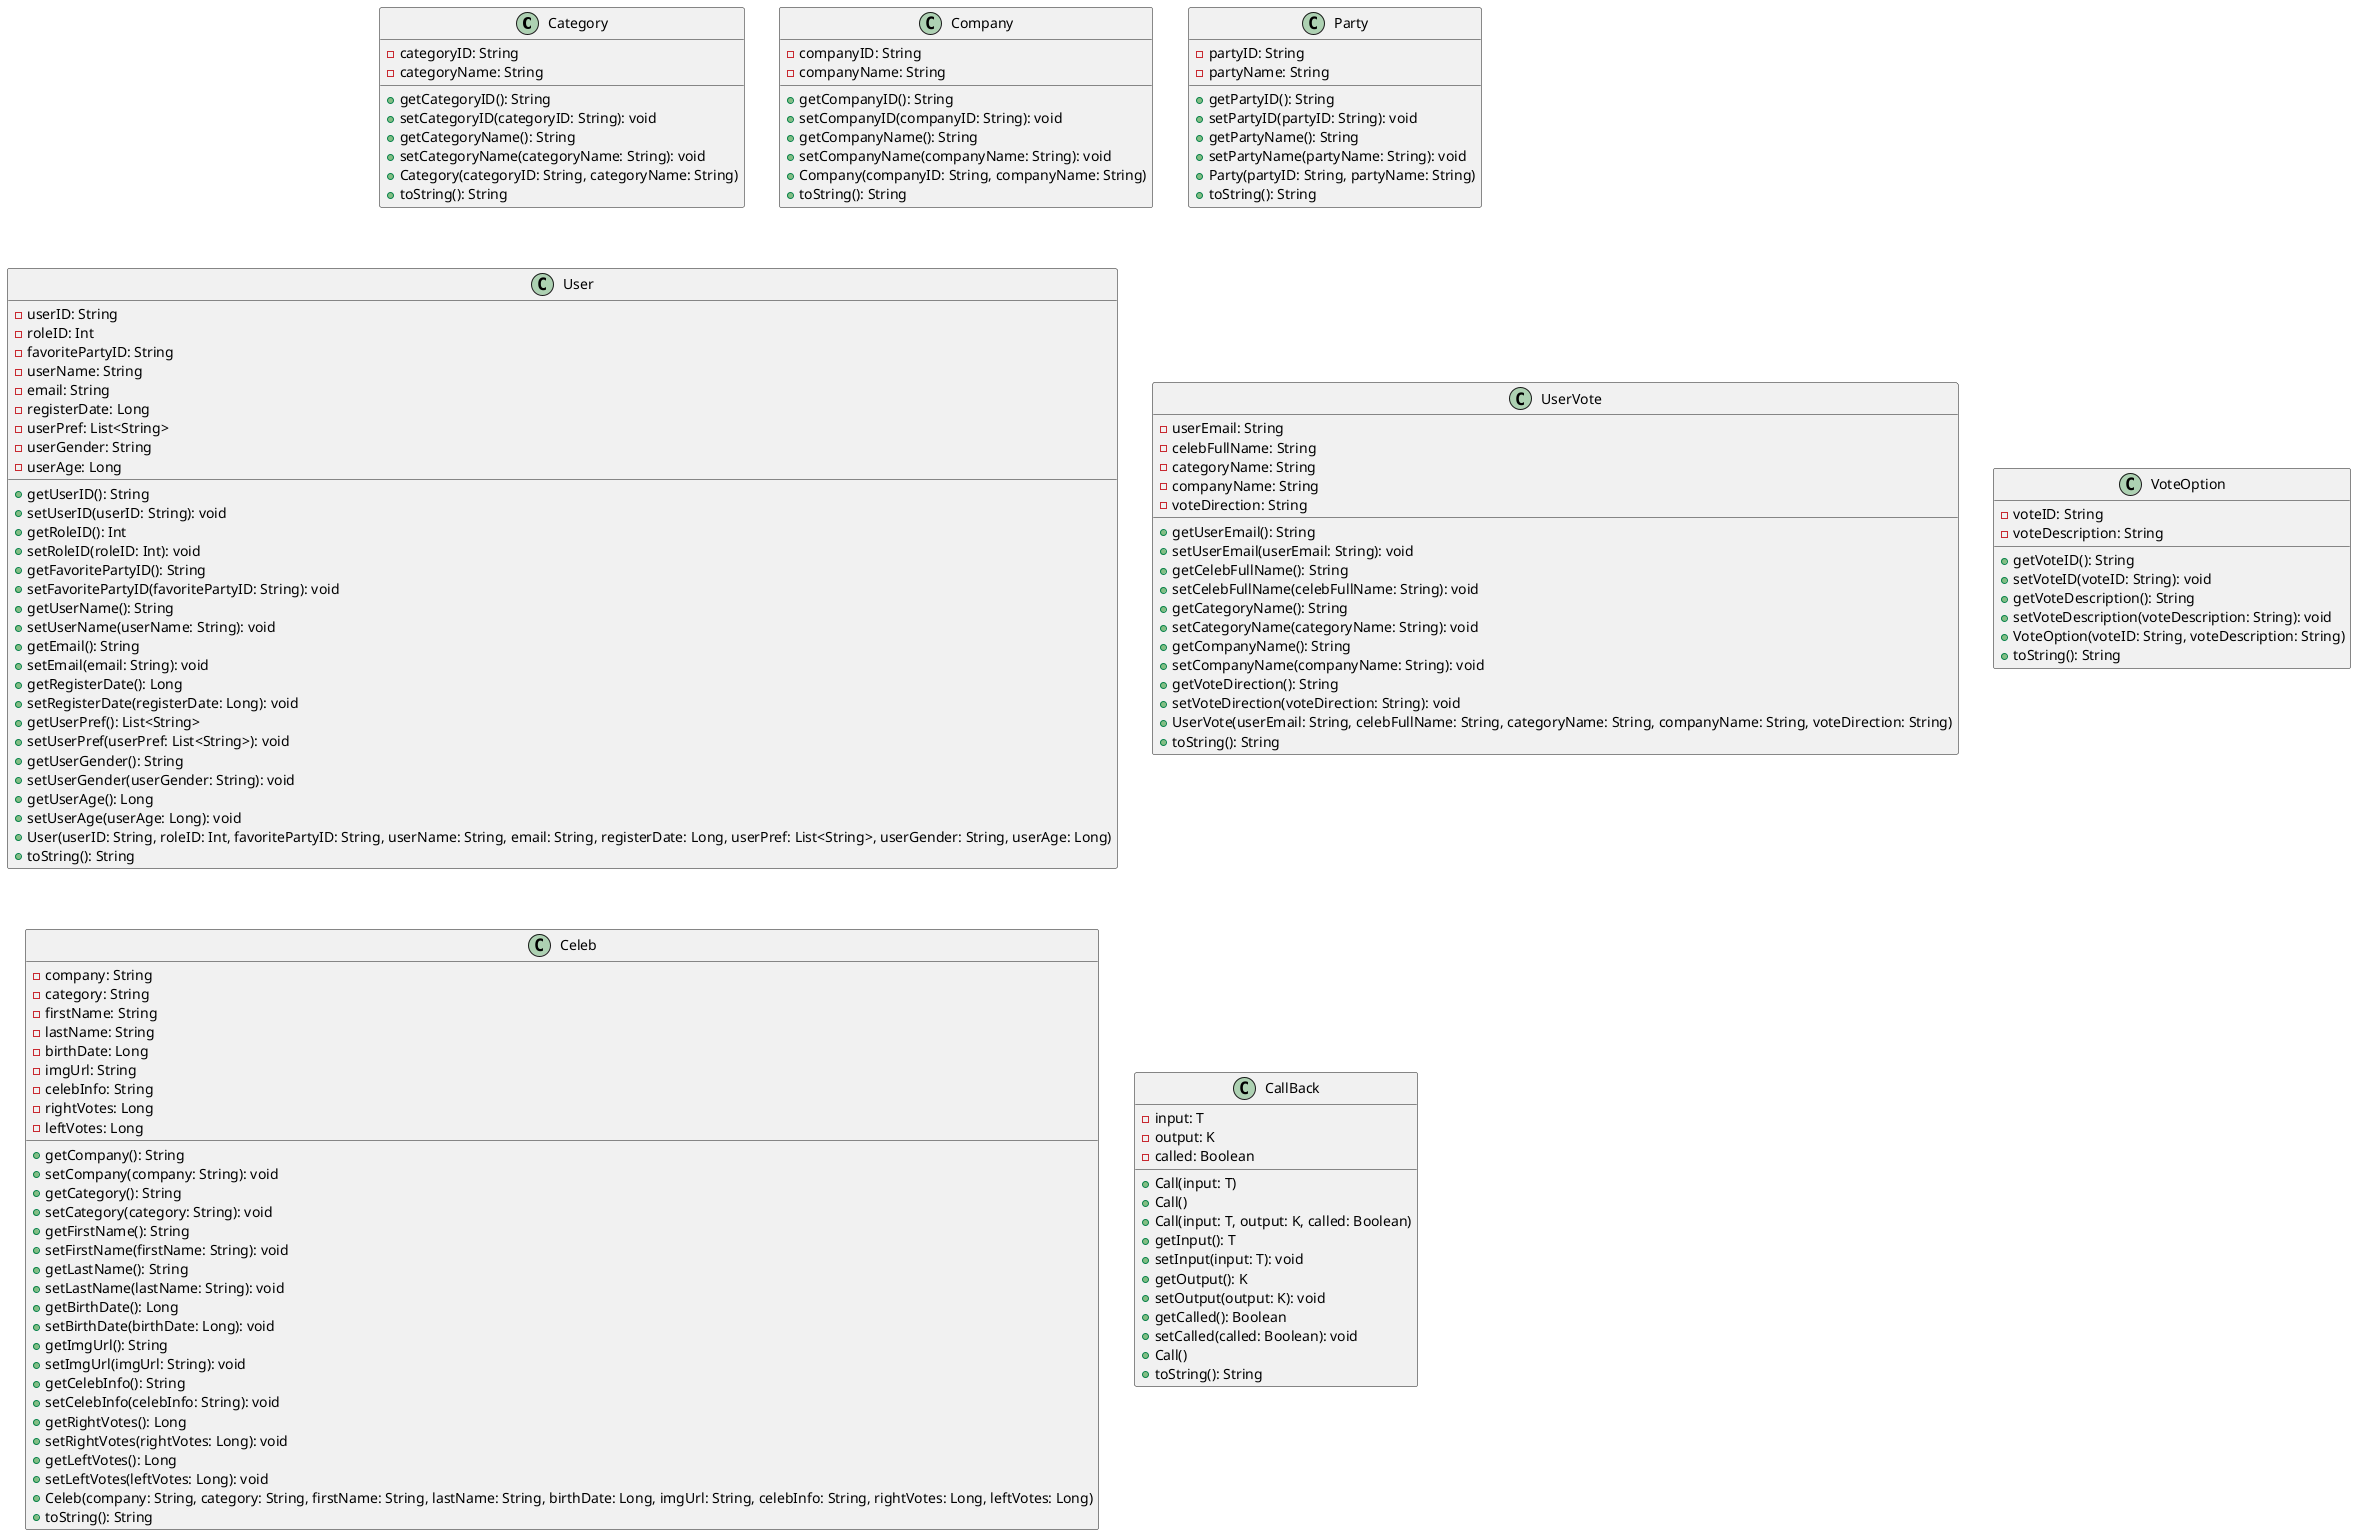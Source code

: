 @startuml
'https://plantuml.com/class-diagram

'abstract class AbstractList
'abstract AbstractCollection
'interface List
'interface Collection

' create a class named Category that has two properties,
' categoryID: String, and categoryName: String
' and has getters and setters for each property
' and a constructor that takes two parameters
' and a toString method
class Category {
    -categoryID: String
    -categoryName: String
    +getCategoryID(): String
    +setCategoryID(categoryID: String): void
    +getCategoryName(): String
    +setCategoryName(categoryName: String): void
    +Category(categoryID: String, categoryName: String)
    +toString(): String
}

' create a class named Company that has two properties, companyID: String, and companyName: String
' and has getters and setters for each property
' and a constructor that takes two parameters
' and a toString method
class Company {
    -companyID: String
    -companyName: String
    +getCompanyID(): String
    +setCompanyID(companyID: String): void
    +getCompanyName(): String
    +setCompanyName(companyName: String): void
    +Company(companyID: String, companyName: String)
    +toString(): String
}


' create a class named Party that has two properties, partyID: String, and partyName: String
' and has getters and setters for each property
' and a constructor that takes two parameters
' and a toString method

class Party {
    -partyID: String
    -partyName: String
    +getPartyID(): String
    +setPartyID(partyID: String): void
    +getPartyName(): String
    +setPartyName(partyName: String): void
    +Party(partyID: String, partyName: String)
    +toString(): String
}

' create a class named User that has 9 properties,
' userID : String , roleID : Int
' favoritePartyID : String , userName: String
' email : String , registerDate : Long
' userPref : List<String> , userGender: String
' userAge : Long
' and has getters and setters for each property
' and a constructor that takes 9 parameters
' and a toString method

class User {
    -userID: String
    -roleID: Int
    -favoritePartyID: String
    -userName: String
    -email: String
    -registerDate: Long
    -userPref: List<String>
    -userGender: String
    -userAge: Long
    +getUserID(): String
    +setUserID(userID: String): void
    +getRoleID(): Int
    +setRoleID(roleID: Int): void
    +getFavoritePartyID(): String
    +setFavoritePartyID(favoritePartyID: String): void
    +getUserName(): String
    +setUserName(userName: String): void
    +getEmail(): String
    +setEmail(email: String): void
    +getRegisterDate(): Long
    +setRegisterDate(registerDate: Long): void
    +getUserPref(): List<String>
    +setUserPref(userPref: List<String>): void
    +getUserGender(): String
    +setUserGender(userGender: String): void
    +getUserAge(): Long
    +setUserAge(userAge: Long): void
    +User(userID: String, roleID: Int, favoritePartyID: String, userName: String, email: String, registerDate: Long, userPref: List<String>, userGender: String, userAge: Long)
    +toString(): String
}


' create a class named UserVote that has 5 properties,
' userEmail: String , CelebFullName : String
' CategoryName : String , CompanyName : String
' VoteDirection : String
' and has getters and setters for each property
' and a constructor that takes 5 parameters
' and a toString method

class UserVote {
    -userEmail: String
    -celebFullName: String
    -categoryName: String
    -companyName: String
    -voteDirection: String
    +getUserEmail(): String
    +setUserEmail(userEmail: String): void
    +getCelebFullName(): String
    +setCelebFullName(celebFullName: String): void
    +getCategoryName(): String
    +setCategoryName(categoryName: String): void
    +getCompanyName(): String
    +setCompanyName(companyName: String): void
    +getVoteDirection(): String
    +setVoteDirection(voteDirection: String): void
    +UserVote(userEmail: String, celebFullName: String, categoryName: String, companyName: String, voteDirection: String)
    +toString(): String
}


' create a class named VoteOption that has 2 properties,
' voteID : String , voteDescription : String
' and has getters and setters for each property
' and a constructor that takes 2 parameters
' and a toString method

class VoteOption {
    -voteID: String
    -voteDescription: String
    +getVoteID(): String
    +setVoteID(voteID: String): void
    +getVoteDescription(): String
    +setVoteDescription(voteDescription: String): void
    +VoteOption(voteID: String, voteDescription: String)
    +toString(): String
}


' create a class named Celeb that has 8 properties,
' Company : String , Category : String
' FirstName : String , LastName : String
' BirthDate : Long , ImgUrl: String
' CelebInfo : String
' RightVotes : Long , LeftVotes : Long
' and has getters and setters for each property
' and a constructor that takes 8 parameters
' and a toString method


class Celeb {
    -company: String
    -category: String
    -firstName: String
    -lastName: String
    -birthDate: Long
    -imgUrl: String
    -celebInfo: String
    -rightVotes: Long
    -leftVotes: Long
    +getCompany(): String
    +setCompany(company: String): void
    +getCategory(): String
    +setCategory(category: String): void
    +getFirstName(): String
    +setFirstName(firstName: String): void
    +getLastName(): String
    +setLastName(lastName: String): void
    +getBirthDate(): Long
    +setBirthDate(birthDate: Long): void
    +getImgUrl(): String
    +setImgUrl(imgUrl: String): void
    +getCelebInfo(): String
    +setCelebInfo(celebInfo: String): void
    +getRightVotes(): Long
    +setRightVotes(rightVotes: Long): void
    +getLeftVotes(): Long
    +setLeftVotes(leftVotes: Long): void
    +Celeb(company: String, category: String, firstName: String, lastName: String, birthDate: Long, imgUrl: String, celebInfo: String, rightVotes: Long, leftVotes: Long)
    +toString(): String
}


' create a class named CallBack that has 3 properties,
' it looks like this in kotlin
'data class CallBack<T, K>(
 '    private var input: T,
 '    private var output: K?,
 '    private var called: Boolean
 ')
' and it has a constructor like this  constructor(input_value: T): this(
                                     '        input =input_value,
                                     '        called = false, output = null)
' it has a function named Call  fun Call(){
                               '        this.called=true
                               '    }
'   fun getInput(): T? {
  '        return input
  '    }
' fun setOutput(value: K?){
 '        output=value
 '    }
'fun getOutput(): K? {
 '        if(!called){
 '            return null
 '        }
 '        return output
 '    }
 '   fun getStatus():Boolean{
    '        return this.called
    '    }

' and it has a toString method

class CallBack {
    -input: T
    -output: K
    -called: Boolean
    +Call(input: T)
    +Call()
    +Call(input: T, output: K, called: Boolean)
    +getInput(): T
    +setInput(input: T): void
    +getOutput(): K
    +setOutput(output: K): void
    +getCalled(): Boolean
    +setCalled(called: Boolean): void
    +Call()
    +toString(): String
}


' write a short explanation about each class
' in 5 words or less

' User class is used to store user information
' UserVote class is used to store user vote information
' VoteOption class is used to store vote option information
' Celeb class is used to store celebrity information
' CallBack class is used to store callback information
' Category class is used to store category information
' Company class is used to store company information
' Party class is used to store party information










@enduml